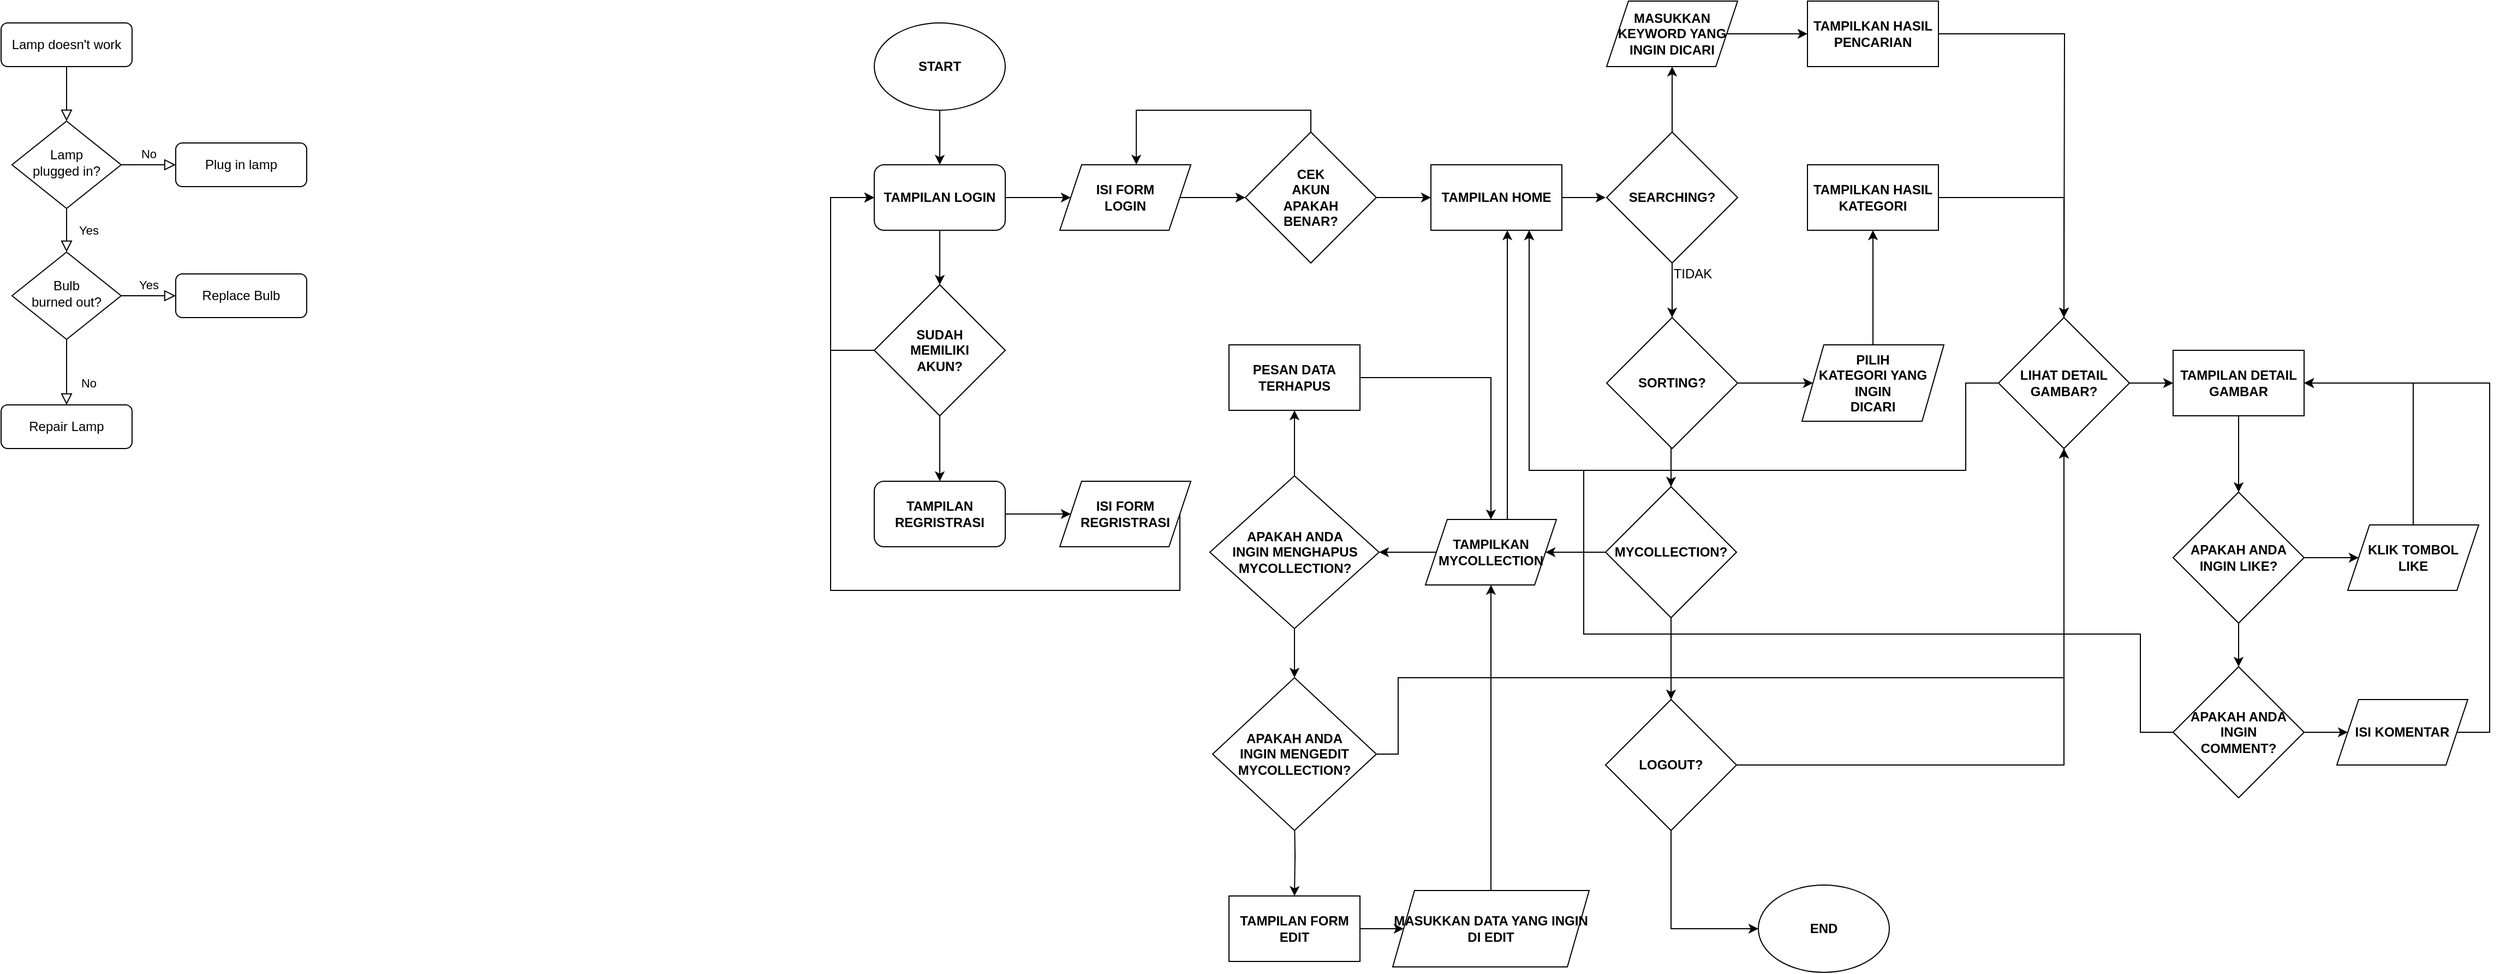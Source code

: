 <mxfile version="13.9.9" type="device"><diagram id="C5RBs43oDa-KdzZeNtuy" name="Page-1"><mxGraphModel dx="2560" dy="1607" grid="1" gridSize="10" guides="1" tooltips="1" connect="1" arrows="1" fold="1" page="1" pageScale="1" pageWidth="827" pageHeight="1169" math="0" shadow="0"><root><mxCell id="WIyWlLk6GJQsqaUBKTNV-0"/><mxCell id="WIyWlLk6GJQsqaUBKTNV-1" parent="WIyWlLk6GJQsqaUBKTNV-0"/><mxCell id="WIyWlLk6GJQsqaUBKTNV-2" value="" style="rounded=0;html=1;jettySize=auto;orthogonalLoop=1;fontSize=11;endArrow=block;endFill=0;endSize=8;strokeWidth=1;shadow=0;labelBackgroundColor=none;edgeStyle=orthogonalEdgeStyle;" parent="WIyWlLk6GJQsqaUBKTNV-1" source="WIyWlLk6GJQsqaUBKTNV-3" target="WIyWlLk6GJQsqaUBKTNV-6" edge="1"><mxGeometry relative="1" as="geometry"/></mxCell><mxCell id="WIyWlLk6GJQsqaUBKTNV-3" value="Lamp doesn't work" style="rounded=1;whiteSpace=wrap;html=1;fontSize=12;glass=0;strokeWidth=1;shadow=0;" parent="WIyWlLk6GJQsqaUBKTNV-1" vertex="1"><mxGeometry x="160" y="80" width="120" height="40" as="geometry"/></mxCell><mxCell id="WIyWlLk6GJQsqaUBKTNV-4" value="Yes" style="rounded=0;html=1;jettySize=auto;orthogonalLoop=1;fontSize=11;endArrow=block;endFill=0;endSize=8;strokeWidth=1;shadow=0;labelBackgroundColor=none;edgeStyle=orthogonalEdgeStyle;" parent="WIyWlLk6GJQsqaUBKTNV-1" source="WIyWlLk6GJQsqaUBKTNV-6" target="WIyWlLk6GJQsqaUBKTNV-10" edge="1"><mxGeometry y="20" relative="1" as="geometry"><mxPoint as="offset"/></mxGeometry></mxCell><mxCell id="WIyWlLk6GJQsqaUBKTNV-5" value="No" style="edgeStyle=orthogonalEdgeStyle;rounded=0;html=1;jettySize=auto;orthogonalLoop=1;fontSize=11;endArrow=block;endFill=0;endSize=8;strokeWidth=1;shadow=0;labelBackgroundColor=none;" parent="WIyWlLk6GJQsqaUBKTNV-1" source="WIyWlLk6GJQsqaUBKTNV-6" target="WIyWlLk6GJQsqaUBKTNV-7" edge="1"><mxGeometry y="10" relative="1" as="geometry"><mxPoint as="offset"/></mxGeometry></mxCell><mxCell id="WIyWlLk6GJQsqaUBKTNV-6" value="Lamp&lt;br&gt;plugged in?" style="rhombus;whiteSpace=wrap;html=1;shadow=0;fontFamily=Helvetica;fontSize=12;align=center;strokeWidth=1;spacing=6;spacingTop=-4;" parent="WIyWlLk6GJQsqaUBKTNV-1" vertex="1"><mxGeometry x="170" y="170" width="100" height="80" as="geometry"/></mxCell><mxCell id="WIyWlLk6GJQsqaUBKTNV-7" value="Plug in lamp" style="rounded=1;whiteSpace=wrap;html=1;fontSize=12;glass=0;strokeWidth=1;shadow=0;" parent="WIyWlLk6GJQsqaUBKTNV-1" vertex="1"><mxGeometry x="320" y="190" width="120" height="40" as="geometry"/></mxCell><mxCell id="WIyWlLk6GJQsqaUBKTNV-8" value="No" style="rounded=0;html=1;jettySize=auto;orthogonalLoop=1;fontSize=11;endArrow=block;endFill=0;endSize=8;strokeWidth=1;shadow=0;labelBackgroundColor=none;edgeStyle=orthogonalEdgeStyle;" parent="WIyWlLk6GJQsqaUBKTNV-1" source="WIyWlLk6GJQsqaUBKTNV-10" target="WIyWlLk6GJQsqaUBKTNV-11" edge="1"><mxGeometry x="0.333" y="20" relative="1" as="geometry"><mxPoint as="offset"/></mxGeometry></mxCell><mxCell id="WIyWlLk6GJQsqaUBKTNV-9" value="Yes" style="edgeStyle=orthogonalEdgeStyle;rounded=0;html=1;jettySize=auto;orthogonalLoop=1;fontSize=11;endArrow=block;endFill=0;endSize=8;strokeWidth=1;shadow=0;labelBackgroundColor=none;" parent="WIyWlLk6GJQsqaUBKTNV-1" source="WIyWlLk6GJQsqaUBKTNV-10" target="WIyWlLk6GJQsqaUBKTNV-12" edge="1"><mxGeometry y="10" relative="1" as="geometry"><mxPoint as="offset"/></mxGeometry></mxCell><mxCell id="WIyWlLk6GJQsqaUBKTNV-10" value="Bulb&lt;br&gt;burned out?" style="rhombus;whiteSpace=wrap;html=1;shadow=0;fontFamily=Helvetica;fontSize=12;align=center;strokeWidth=1;spacing=6;spacingTop=-4;" parent="WIyWlLk6GJQsqaUBKTNV-1" vertex="1"><mxGeometry x="170" y="290" width="100" height="80" as="geometry"/></mxCell><mxCell id="WIyWlLk6GJQsqaUBKTNV-11" value="Repair Lamp" style="rounded=1;whiteSpace=wrap;html=1;fontSize=12;glass=0;strokeWidth=1;shadow=0;" parent="WIyWlLk6GJQsqaUBKTNV-1" vertex="1"><mxGeometry x="160" y="430" width="120" height="40" as="geometry"/></mxCell><mxCell id="WIyWlLk6GJQsqaUBKTNV-12" value="Replace Bulb" style="rounded=1;whiteSpace=wrap;html=1;fontSize=12;glass=0;strokeWidth=1;shadow=0;" parent="WIyWlLk6GJQsqaUBKTNV-1" vertex="1"><mxGeometry x="320" y="310" width="120" height="40" as="geometry"/></mxCell><mxCell id="cd82wertYRoma0c0tQgj-6" style="edgeStyle=orthogonalEdgeStyle;rounded=0;orthogonalLoop=1;jettySize=auto;html=1;exitX=0.5;exitY=1;exitDx=0;exitDy=0;entryX=0.5;entryY=0;entryDx=0;entryDy=0;" edge="1" parent="WIyWlLk6GJQsqaUBKTNV-1" source="cd82wertYRoma0c0tQgj-0" target="cd82wertYRoma0c0tQgj-1"><mxGeometry relative="1" as="geometry"/></mxCell><mxCell id="cd82wertYRoma0c0tQgj-0" value="&lt;b&gt;&lt;font style=&quot;font-size: 12px&quot;&gt;START&lt;/font&gt;&lt;/b&gt;" style="ellipse;whiteSpace=wrap;html=1;" vertex="1" parent="WIyWlLk6GJQsqaUBKTNV-1"><mxGeometry x="960" y="80" width="120" height="80" as="geometry"/></mxCell><mxCell id="cd82wertYRoma0c0tQgj-7" style="edgeStyle=orthogonalEdgeStyle;rounded=0;orthogonalLoop=1;jettySize=auto;html=1;exitX=1;exitY=0.5;exitDx=0;exitDy=0;entryX=0;entryY=0.5;entryDx=0;entryDy=0;" edge="1" parent="WIyWlLk6GJQsqaUBKTNV-1" source="cd82wertYRoma0c0tQgj-1" target="cd82wertYRoma0c0tQgj-4"><mxGeometry relative="1" as="geometry"/></mxCell><mxCell id="cd82wertYRoma0c0tQgj-8" style="edgeStyle=orthogonalEdgeStyle;rounded=0;orthogonalLoop=1;jettySize=auto;html=1;exitX=0.5;exitY=1;exitDx=0;exitDy=0;entryX=0.5;entryY=0;entryDx=0;entryDy=0;" edge="1" parent="WIyWlLk6GJQsqaUBKTNV-1" source="cd82wertYRoma0c0tQgj-1" target="cd82wertYRoma0c0tQgj-2"><mxGeometry relative="1" as="geometry"/></mxCell><mxCell id="cd82wertYRoma0c0tQgj-1" value="&lt;font style=&quot;font-size: 12px&quot;&gt;&lt;b&gt;TAMPILAN LOGIN&lt;/b&gt;&lt;/font&gt;" style="rounded=1;whiteSpace=wrap;html=1;" vertex="1" parent="WIyWlLk6GJQsqaUBKTNV-1"><mxGeometry x="960" y="210" width="120" height="60" as="geometry"/></mxCell><mxCell id="cd82wertYRoma0c0tQgj-10" style="edgeStyle=orthogonalEdgeStyle;rounded=0;orthogonalLoop=1;jettySize=auto;html=1;exitX=0.5;exitY=1;exitDx=0;exitDy=0;entryX=0.5;entryY=0;entryDx=0;entryDy=0;" edge="1" parent="WIyWlLk6GJQsqaUBKTNV-1" source="cd82wertYRoma0c0tQgj-2" target="cd82wertYRoma0c0tQgj-3"><mxGeometry relative="1" as="geometry"/></mxCell><mxCell id="cd82wertYRoma0c0tQgj-78" style="edgeStyle=orthogonalEdgeStyle;rounded=0;orthogonalLoop=1;jettySize=auto;html=1;exitX=0;exitY=0.5;exitDx=0;exitDy=0;entryX=0;entryY=0.5;entryDx=0;entryDy=0;" edge="1" parent="WIyWlLk6GJQsqaUBKTNV-1" source="cd82wertYRoma0c0tQgj-2" target="cd82wertYRoma0c0tQgj-1"><mxGeometry relative="1" as="geometry"><Array as="points"><mxPoint x="920" y="380"/><mxPoint x="920" y="240"/></Array></mxGeometry></mxCell><mxCell id="cd82wertYRoma0c0tQgj-2" value="&lt;b&gt;&lt;font style=&quot;font-size: 12px&quot;&gt;SUDAH&lt;br&gt;MEMILIKI&lt;br&gt;AKUN?&lt;/font&gt;&lt;/b&gt;" style="rhombus;whiteSpace=wrap;html=1;" vertex="1" parent="WIyWlLk6GJQsqaUBKTNV-1"><mxGeometry x="960" y="320" width="120" height="120" as="geometry"/></mxCell><mxCell id="cd82wertYRoma0c0tQgj-12" style="edgeStyle=orthogonalEdgeStyle;rounded=0;orthogonalLoop=1;jettySize=auto;html=1;exitX=1;exitY=0.5;exitDx=0;exitDy=0;entryX=0;entryY=0.5;entryDx=0;entryDy=0;" edge="1" parent="WIyWlLk6GJQsqaUBKTNV-1" source="cd82wertYRoma0c0tQgj-3" target="cd82wertYRoma0c0tQgj-5"><mxGeometry relative="1" as="geometry"/></mxCell><mxCell id="cd82wertYRoma0c0tQgj-3" value="&lt;b&gt;TAMPILAN REGRISTRASI&lt;/b&gt;" style="rounded=1;whiteSpace=wrap;html=1;" vertex="1" parent="WIyWlLk6GJQsqaUBKTNV-1"><mxGeometry x="960" y="500" width="120" height="60" as="geometry"/></mxCell><mxCell id="cd82wertYRoma0c0tQgj-19" style="edgeStyle=orthogonalEdgeStyle;rounded=0;orthogonalLoop=1;jettySize=auto;html=1;exitX=1;exitY=0.5;exitDx=0;exitDy=0;entryX=0;entryY=0.5;entryDx=0;entryDy=0;" edge="1" parent="WIyWlLk6GJQsqaUBKTNV-1" source="cd82wertYRoma0c0tQgj-4" target="cd82wertYRoma0c0tQgj-18"><mxGeometry relative="1" as="geometry"/></mxCell><mxCell id="cd82wertYRoma0c0tQgj-4" value="&lt;b&gt;ISI FORM &lt;br&gt;LOGIN&lt;/b&gt;" style="shape=parallelogram;perimeter=parallelogramPerimeter;whiteSpace=wrap;html=1;fixedSize=1;" vertex="1" parent="WIyWlLk6GJQsqaUBKTNV-1"><mxGeometry x="1130" y="210" width="120" height="60" as="geometry"/></mxCell><mxCell id="cd82wertYRoma0c0tQgj-79" style="edgeStyle=orthogonalEdgeStyle;rounded=0;orthogonalLoop=1;jettySize=auto;html=1;exitX=1;exitY=0.5;exitDx=0;exitDy=0;entryX=0;entryY=0.5;entryDx=0;entryDy=0;" edge="1" parent="WIyWlLk6GJQsqaUBKTNV-1" source="cd82wertYRoma0c0tQgj-5" target="cd82wertYRoma0c0tQgj-1"><mxGeometry relative="1" as="geometry"><Array as="points"><mxPoint x="1240" y="600"/><mxPoint x="920" y="600"/><mxPoint x="920" y="240"/></Array></mxGeometry></mxCell><mxCell id="cd82wertYRoma0c0tQgj-5" value="&lt;b&gt;ISI FORM &lt;br&gt;REGRISTRASI&lt;br&gt;&lt;/b&gt;" style="shape=parallelogram;perimeter=parallelogramPerimeter;whiteSpace=wrap;html=1;fixedSize=1;" vertex="1" parent="WIyWlLk6GJQsqaUBKTNV-1"><mxGeometry x="1130" y="500" width="120" height="60" as="geometry"/></mxCell><mxCell id="cd82wertYRoma0c0tQgj-20" style="edgeStyle=orthogonalEdgeStyle;rounded=0;orthogonalLoop=1;jettySize=auto;html=1;exitX=0.5;exitY=0;exitDx=0;exitDy=0;entryX=0.584;entryY=-0.003;entryDx=0;entryDy=0;entryPerimeter=0;" edge="1" parent="WIyWlLk6GJQsqaUBKTNV-1" source="cd82wertYRoma0c0tQgj-18" target="cd82wertYRoma0c0tQgj-4"><mxGeometry relative="1" as="geometry"/></mxCell><mxCell id="cd82wertYRoma0c0tQgj-48" style="edgeStyle=orthogonalEdgeStyle;rounded=0;orthogonalLoop=1;jettySize=auto;html=1;exitX=1;exitY=0.5;exitDx=0;exitDy=0;entryX=0;entryY=0.5;entryDx=0;entryDy=0;" edge="1" parent="WIyWlLk6GJQsqaUBKTNV-1" source="cd82wertYRoma0c0tQgj-18" target="cd82wertYRoma0c0tQgj-21"><mxGeometry relative="1" as="geometry"/></mxCell><mxCell id="cd82wertYRoma0c0tQgj-18" value="&lt;b&gt;CEK&lt;br&gt;AKUN&lt;br&gt;APAKAH&lt;br&gt;BENAR?&lt;/b&gt;" style="rhombus;whiteSpace=wrap;html=1;" vertex="1" parent="WIyWlLk6GJQsqaUBKTNV-1"><mxGeometry x="1300" y="180" width="120" height="120" as="geometry"/></mxCell><mxCell id="cd82wertYRoma0c0tQgj-52" style="edgeStyle=orthogonalEdgeStyle;rounded=0;orthogonalLoop=1;jettySize=auto;html=1;exitX=1;exitY=0.5;exitDx=0;exitDy=0;" edge="1" parent="WIyWlLk6GJQsqaUBKTNV-1" source="cd82wertYRoma0c0tQgj-21"><mxGeometry relative="1" as="geometry"><mxPoint x="1630" y="240" as="targetPoint"/></mxGeometry></mxCell><mxCell id="cd82wertYRoma0c0tQgj-21" value="&lt;b&gt;TAMPILAN HOME&lt;/b&gt;" style="rounded=0;whiteSpace=wrap;html=1;" vertex="1" parent="WIyWlLk6GJQsqaUBKTNV-1"><mxGeometry x="1470" y="210" width="120" height="60" as="geometry"/></mxCell><mxCell id="cd82wertYRoma0c0tQgj-121" style="edgeStyle=orthogonalEdgeStyle;rounded=0;orthogonalLoop=1;jettySize=auto;html=1;exitX=0;exitY=0.5;exitDx=0;exitDy=0;entryX=0.75;entryY=1;entryDx=0;entryDy=0;" edge="1" parent="WIyWlLk6GJQsqaUBKTNV-1" source="cd82wertYRoma0c0tQgj-25" target="cd82wertYRoma0c0tQgj-21"><mxGeometry relative="1" as="geometry"><Array as="points"><mxPoint x="1960" y="410"/><mxPoint x="1960" y="490"/><mxPoint x="1560" y="490"/></Array></mxGeometry></mxCell><mxCell id="cd82wertYRoma0c0tQgj-132" style="edgeStyle=orthogonalEdgeStyle;rounded=0;orthogonalLoop=1;jettySize=auto;html=1;exitX=1;exitY=0.5;exitDx=0;exitDy=0;entryX=0;entryY=0.5;entryDx=0;entryDy=0;" edge="1" parent="WIyWlLk6GJQsqaUBKTNV-1" source="cd82wertYRoma0c0tQgj-25" target="cd82wertYRoma0c0tQgj-131"><mxGeometry relative="1" as="geometry"/></mxCell><mxCell id="cd82wertYRoma0c0tQgj-25" value="&lt;b&gt;LIHAT DETAIL GAMBAR?&lt;/b&gt;" style="rhombus;whiteSpace=wrap;html=1;" vertex="1" parent="WIyWlLk6GJQsqaUBKTNV-1"><mxGeometry x="1990" y="350" width="120" height="120" as="geometry"/></mxCell><mxCell id="cd82wertYRoma0c0tQgj-38" style="edgeStyle=orthogonalEdgeStyle;rounded=0;orthogonalLoop=1;jettySize=auto;html=1;exitX=0.5;exitY=0;exitDx=0;exitDy=0;entryX=0.5;entryY=1;entryDx=0;entryDy=0;" edge="1" parent="WIyWlLk6GJQsqaUBKTNV-1" source="cd82wertYRoma0c0tQgj-28" target="cd82wertYRoma0c0tQgj-37"><mxGeometry relative="1" as="geometry"/></mxCell><mxCell id="cd82wertYRoma0c0tQgj-42" style="edgeStyle=orthogonalEdgeStyle;rounded=0;orthogonalLoop=1;jettySize=auto;html=1;exitX=0.5;exitY=1;exitDx=0;exitDy=0;entryX=0.5;entryY=0;entryDx=0;entryDy=0;" edge="1" parent="WIyWlLk6GJQsqaUBKTNV-1" source="cd82wertYRoma0c0tQgj-28" target="cd82wertYRoma0c0tQgj-29"><mxGeometry relative="1" as="geometry"/></mxCell><mxCell id="cd82wertYRoma0c0tQgj-28" value="&lt;b&gt;SEARCHING?&lt;/b&gt;" style="rhombus;whiteSpace=wrap;html=1;" vertex="1" parent="WIyWlLk6GJQsqaUBKTNV-1"><mxGeometry x="1631" y="180" width="120" height="120" as="geometry"/></mxCell><mxCell id="cd82wertYRoma0c0tQgj-45" style="edgeStyle=orthogonalEdgeStyle;rounded=0;orthogonalLoop=1;jettySize=auto;html=1;exitX=1;exitY=0.5;exitDx=0;exitDy=0;entryX=0;entryY=0.5;entryDx=0;entryDy=0;" edge="1" parent="WIyWlLk6GJQsqaUBKTNV-1" source="cd82wertYRoma0c0tQgj-29" target="cd82wertYRoma0c0tQgj-43"><mxGeometry relative="1" as="geometry"/></mxCell><mxCell id="cd82wertYRoma0c0tQgj-110" style="edgeStyle=orthogonalEdgeStyle;rounded=0;orthogonalLoop=1;jettySize=auto;html=1;exitX=0.5;exitY=1;exitDx=0;exitDy=0;entryX=0.5;entryY=0;entryDx=0;entryDy=0;" edge="1" parent="WIyWlLk6GJQsqaUBKTNV-1" source="cd82wertYRoma0c0tQgj-29" target="cd82wertYRoma0c0tQgj-32"><mxGeometry relative="1" as="geometry"/></mxCell><mxCell id="cd82wertYRoma0c0tQgj-29" value="&lt;b&gt;SORTING?&lt;br&gt;&lt;/b&gt;" style="rhombus;whiteSpace=wrap;html=1;" vertex="1" parent="WIyWlLk6GJQsqaUBKTNV-1"><mxGeometry x="1631" y="350" width="120" height="120" as="geometry"/></mxCell><mxCell id="cd82wertYRoma0c0tQgj-111" style="edgeStyle=orthogonalEdgeStyle;rounded=0;orthogonalLoop=1;jettySize=auto;html=1;exitX=0;exitY=0.5;exitDx=0;exitDy=0;entryX=1;entryY=0.5;entryDx=0;entryDy=0;" edge="1" parent="WIyWlLk6GJQsqaUBKTNV-1" source="cd82wertYRoma0c0tQgj-32" target="cd82wertYRoma0c0tQgj-55"><mxGeometry relative="1" as="geometry"/></mxCell><mxCell id="cd82wertYRoma0c0tQgj-112" style="edgeStyle=orthogonalEdgeStyle;rounded=0;orthogonalLoop=1;jettySize=auto;html=1;exitX=0.5;exitY=1;exitDx=0;exitDy=0;entryX=0.5;entryY=0;entryDx=0;entryDy=0;" edge="1" parent="WIyWlLk6GJQsqaUBKTNV-1" source="cd82wertYRoma0c0tQgj-32" target="cd82wertYRoma0c0tQgj-34"><mxGeometry relative="1" as="geometry"/></mxCell><mxCell id="cd82wertYRoma0c0tQgj-32" value="&lt;b&gt;MYCOLLECTION?&lt;br&gt;&lt;/b&gt;" style="rhombus;whiteSpace=wrap;html=1;" vertex="1" parent="WIyWlLk6GJQsqaUBKTNV-1"><mxGeometry x="1630" y="505" width="120" height="120" as="geometry"/></mxCell><mxCell id="cd82wertYRoma0c0tQgj-116" style="edgeStyle=orthogonalEdgeStyle;rounded=0;orthogonalLoop=1;jettySize=auto;html=1;exitX=1;exitY=0.5;exitDx=0;exitDy=0;" edge="1" parent="WIyWlLk6GJQsqaUBKTNV-1" source="cd82wertYRoma0c0tQgj-34"><mxGeometry relative="1" as="geometry"><mxPoint x="2050" y="470" as="targetPoint"/><Array as="points"><mxPoint x="2050" y="760"/></Array></mxGeometry></mxCell><mxCell id="cd82wertYRoma0c0tQgj-147" style="edgeStyle=orthogonalEdgeStyle;rounded=0;orthogonalLoop=1;jettySize=auto;html=1;exitX=0.5;exitY=1;exitDx=0;exitDy=0;entryX=0;entryY=0.5;entryDx=0;entryDy=0;" edge="1" parent="WIyWlLk6GJQsqaUBKTNV-1" source="cd82wertYRoma0c0tQgj-34" target="cd82wertYRoma0c0tQgj-145"><mxGeometry relative="1" as="geometry"/></mxCell><mxCell id="cd82wertYRoma0c0tQgj-34" value="&lt;b&gt;LOGOUT?&lt;br&gt;&lt;/b&gt;" style="rhombus;whiteSpace=wrap;html=1;" vertex="1" parent="WIyWlLk6GJQsqaUBKTNV-1"><mxGeometry x="1630" y="700" width="120" height="120" as="geometry"/></mxCell><mxCell id="cd82wertYRoma0c0tQgj-80" style="edgeStyle=orthogonalEdgeStyle;rounded=0;orthogonalLoop=1;jettySize=auto;html=1;exitX=1;exitY=0.5;exitDx=0;exitDy=0;entryX=0;entryY=0.5;entryDx=0;entryDy=0;" edge="1" parent="WIyWlLk6GJQsqaUBKTNV-1" source="cd82wertYRoma0c0tQgj-37" target="cd82wertYRoma0c0tQgj-72"><mxGeometry relative="1" as="geometry"/></mxCell><mxCell id="cd82wertYRoma0c0tQgj-37" value="&lt;b&gt;MASUKKAN KEYWORD YANG INGIN DICARI&lt;br&gt;&lt;/b&gt;" style="shape=parallelogram;perimeter=parallelogramPerimeter;whiteSpace=wrap;html=1;fixedSize=1;" vertex="1" parent="WIyWlLk6GJQsqaUBKTNV-1"><mxGeometry x="1631" y="60" width="120" height="60" as="geometry"/></mxCell><mxCell id="cd82wertYRoma0c0tQgj-81" style="edgeStyle=orthogonalEdgeStyle;rounded=0;orthogonalLoop=1;jettySize=auto;html=1;exitX=0.5;exitY=0;exitDx=0;exitDy=0;entryX=0.5;entryY=1;entryDx=0;entryDy=0;" edge="1" parent="WIyWlLk6GJQsqaUBKTNV-1" source="cd82wertYRoma0c0tQgj-43" target="cd82wertYRoma0c0tQgj-70"><mxGeometry relative="1" as="geometry"/></mxCell><mxCell id="cd82wertYRoma0c0tQgj-43" value="&lt;b&gt;PILIH&lt;br&gt;KATEGORI YANG INGIN&lt;br&gt;DICARI&lt;br&gt;&lt;/b&gt;" style="shape=parallelogram;perimeter=parallelogramPerimeter;whiteSpace=wrap;html=1;fixedSize=1;" vertex="1" parent="WIyWlLk6GJQsqaUBKTNV-1"><mxGeometry x="1810" y="375" width="130" height="70" as="geometry"/></mxCell><mxCell id="cd82wertYRoma0c0tQgj-106" style="edgeStyle=orthogonalEdgeStyle;rounded=0;orthogonalLoop=1;jettySize=auto;html=1;exitX=0;exitY=0.5;exitDx=0;exitDy=0;entryX=1;entryY=0.5;entryDx=0;entryDy=0;" edge="1" parent="WIyWlLk6GJQsqaUBKTNV-1" source="cd82wertYRoma0c0tQgj-55" target="cd82wertYRoma0c0tQgj-64"><mxGeometry relative="1" as="geometry"><mxPoint x="1430" y="555" as="targetPoint"/><Array as="points"/></mxGeometry></mxCell><mxCell id="cd82wertYRoma0c0tQgj-120" style="edgeStyle=orthogonalEdgeStyle;rounded=0;orthogonalLoop=1;jettySize=auto;html=1;exitX=0.75;exitY=0;exitDx=0;exitDy=0;" edge="1" parent="WIyWlLk6GJQsqaUBKTNV-1" source="cd82wertYRoma0c0tQgj-55"><mxGeometry relative="1" as="geometry"><mxPoint x="1540" y="270" as="targetPoint"/><Array as="points"><mxPoint x="1540" y="535"/><mxPoint x="1540" y="270"/></Array></mxGeometry></mxCell><mxCell id="cd82wertYRoma0c0tQgj-55" value="&lt;b&gt;TAMPILKAN&lt;br&gt;MYCOLLECTION&lt;br&gt;&lt;/b&gt;" style="shape=parallelogram;perimeter=parallelogramPerimeter;whiteSpace=wrap;html=1;fixedSize=1;" vertex="1" parent="WIyWlLk6GJQsqaUBKTNV-1"><mxGeometry x="1465" y="535" width="120" height="60" as="geometry"/></mxCell><mxCell id="cd82wertYRoma0c0tQgj-107" style="edgeStyle=orthogonalEdgeStyle;rounded=0;orthogonalLoop=1;jettySize=auto;html=1;exitX=0.5;exitY=0;exitDx=0;exitDy=0;entryX=0.5;entryY=1;entryDx=0;entryDy=0;" edge="1" parent="WIyWlLk6GJQsqaUBKTNV-1" source="cd82wertYRoma0c0tQgj-64" target="cd82wertYRoma0c0tQgj-66"><mxGeometry relative="1" as="geometry"><mxPoint x="1347.5" y="480" as="sourcePoint"/></mxGeometry></mxCell><mxCell id="cd82wertYRoma0c0tQgj-109" style="edgeStyle=orthogonalEdgeStyle;rounded=0;orthogonalLoop=1;jettySize=auto;html=1;exitX=0.5;exitY=1;exitDx=0;exitDy=0;entryX=0.5;entryY=0;entryDx=0;entryDy=0;" edge="1" parent="WIyWlLk6GJQsqaUBKTNV-1" source="cd82wertYRoma0c0tQgj-64" target="cd82wertYRoma0c0tQgj-65"><mxGeometry relative="1" as="geometry"/></mxCell><mxCell id="cd82wertYRoma0c0tQgj-64" value="&lt;b&gt;APAKAH ANDA&lt;br&gt;INGIN MENGHAPUS MYCOLLECTION?&lt;br&gt;&lt;/b&gt;" style="rhombus;whiteSpace=wrap;html=1;" vertex="1" parent="WIyWlLk6GJQsqaUBKTNV-1"><mxGeometry x="1267.5" y="495" width="155" height="140" as="geometry"/></mxCell><mxCell id="cd82wertYRoma0c0tQgj-103" style="edgeStyle=orthogonalEdgeStyle;rounded=0;orthogonalLoop=1;jettySize=auto;html=1;exitX=0.5;exitY=1;exitDx=0;exitDy=0;entryX=0.5;entryY=0;entryDx=0;entryDy=0;" edge="1" parent="WIyWlLk6GJQsqaUBKTNV-1" target="cd82wertYRoma0c0tQgj-67"><mxGeometry relative="1" as="geometry"><mxPoint x="1345" y="805" as="sourcePoint"/></mxGeometry></mxCell><mxCell id="cd82wertYRoma0c0tQgj-115" style="edgeStyle=orthogonalEdgeStyle;rounded=0;orthogonalLoop=1;jettySize=auto;html=1;exitX=1;exitY=0.5;exitDx=0;exitDy=0;entryX=0.5;entryY=1;entryDx=0;entryDy=0;" edge="1" parent="WIyWlLk6GJQsqaUBKTNV-1" source="cd82wertYRoma0c0tQgj-65" target="cd82wertYRoma0c0tQgj-25"><mxGeometry relative="1" as="geometry"><Array as="points"><mxPoint x="1440" y="750"/><mxPoint x="1440" y="680"/><mxPoint x="2050" y="680"/></Array></mxGeometry></mxCell><mxCell id="cd82wertYRoma0c0tQgj-65" value="&lt;b&gt;APAKAH ANDA&lt;br&gt;INGIN MENGEDIT MYCOLLECTION?&lt;br&gt;&lt;/b&gt;" style="rhombus;whiteSpace=wrap;html=1;" vertex="1" parent="WIyWlLk6GJQsqaUBKTNV-1"><mxGeometry x="1270" y="680" width="150" height="140" as="geometry"/></mxCell><mxCell id="cd82wertYRoma0c0tQgj-108" style="edgeStyle=orthogonalEdgeStyle;rounded=0;orthogonalLoop=1;jettySize=auto;html=1;exitX=1;exitY=0.5;exitDx=0;exitDy=0;entryX=0.5;entryY=0;entryDx=0;entryDy=0;" edge="1" parent="WIyWlLk6GJQsqaUBKTNV-1" source="cd82wertYRoma0c0tQgj-66" target="cd82wertYRoma0c0tQgj-55"><mxGeometry relative="1" as="geometry"/></mxCell><mxCell id="cd82wertYRoma0c0tQgj-66" value="&lt;b&gt;PESAN DATA TERHAPUS&lt;/b&gt;" style="rounded=0;whiteSpace=wrap;html=1;" vertex="1" parent="WIyWlLk6GJQsqaUBKTNV-1"><mxGeometry x="1285" y="375" width="120" height="60" as="geometry"/></mxCell><mxCell id="cd82wertYRoma0c0tQgj-104" style="edgeStyle=orthogonalEdgeStyle;rounded=0;orthogonalLoop=1;jettySize=auto;html=1;exitX=1;exitY=0.5;exitDx=0;exitDy=0;entryX=0;entryY=0.5;entryDx=0;entryDy=0;" edge="1" parent="WIyWlLk6GJQsqaUBKTNV-1" source="cd82wertYRoma0c0tQgj-67" target="cd82wertYRoma0c0tQgj-69"><mxGeometry relative="1" as="geometry"/></mxCell><mxCell id="cd82wertYRoma0c0tQgj-67" value="&lt;b&gt;TAMPILAN FORM EDIT&lt;/b&gt;" style="rounded=0;whiteSpace=wrap;html=1;" vertex="1" parent="WIyWlLk6GJQsqaUBKTNV-1"><mxGeometry x="1285" y="880" width="120" height="60" as="geometry"/></mxCell><mxCell id="cd82wertYRoma0c0tQgj-105" style="edgeStyle=orthogonalEdgeStyle;rounded=0;orthogonalLoop=1;jettySize=auto;html=1;exitX=0.5;exitY=0;exitDx=0;exitDy=0;entryX=0.5;entryY=1;entryDx=0;entryDy=0;" edge="1" parent="WIyWlLk6GJQsqaUBKTNV-1" source="cd82wertYRoma0c0tQgj-69" target="cd82wertYRoma0c0tQgj-55"><mxGeometry relative="1" as="geometry"/></mxCell><mxCell id="cd82wertYRoma0c0tQgj-69" value="&lt;b&gt;MASUKKAN DATA YANG INGIN DI EDIT&lt;/b&gt;" style="shape=parallelogram;perimeter=parallelogramPerimeter;whiteSpace=wrap;html=1;fixedSize=1;" vertex="1" parent="WIyWlLk6GJQsqaUBKTNV-1"><mxGeometry x="1435" y="875" width="180" height="70" as="geometry"/></mxCell><mxCell id="cd82wertYRoma0c0tQgj-98" style="edgeStyle=orthogonalEdgeStyle;rounded=0;orthogonalLoop=1;jettySize=auto;html=1;exitX=1;exitY=0.5;exitDx=0;exitDy=0;entryX=0.5;entryY=0;entryDx=0;entryDy=0;" edge="1" parent="WIyWlLk6GJQsqaUBKTNV-1" source="cd82wertYRoma0c0tQgj-70" target="cd82wertYRoma0c0tQgj-25"><mxGeometry relative="1" as="geometry"/></mxCell><mxCell id="cd82wertYRoma0c0tQgj-70" value="&lt;b&gt;TAMPILKAN HASIL KATEGORI&lt;/b&gt;" style="rounded=0;whiteSpace=wrap;html=1;" vertex="1" parent="WIyWlLk6GJQsqaUBKTNV-1"><mxGeometry x="1815" y="210" width="120" height="60" as="geometry"/></mxCell><mxCell id="cd82wertYRoma0c0tQgj-99" style="edgeStyle=orthogonalEdgeStyle;rounded=0;orthogonalLoop=1;jettySize=auto;html=1;exitX=1;exitY=0.5;exitDx=0;exitDy=0;" edge="1" parent="WIyWlLk6GJQsqaUBKTNV-1" source="cd82wertYRoma0c0tQgj-72"><mxGeometry relative="1" as="geometry"><mxPoint x="2050" y="350" as="targetPoint"/></mxGeometry></mxCell><mxCell id="cd82wertYRoma0c0tQgj-72" value="&lt;b&gt;TAMPILKAN HASIL PENCARIAN&lt;/b&gt;" style="rounded=0;whiteSpace=wrap;html=1;" vertex="1" parent="WIyWlLk6GJQsqaUBKTNV-1"><mxGeometry x="1815" y="60" width="120" height="60" as="geometry"/></mxCell><mxCell id="cd82wertYRoma0c0tQgj-74" value="TIDAK" style="text;html=1;strokeColor=none;fillColor=none;align=center;verticalAlign=middle;whiteSpace=wrap;rounded=0;" vertex="1" parent="WIyWlLk6GJQsqaUBKTNV-1"><mxGeometry x="1690" y="300" width="40" height="20" as="geometry"/></mxCell><mxCell id="cd82wertYRoma0c0tQgj-97" style="edgeStyle=orthogonalEdgeStyle;rounded=0;orthogonalLoop=1;jettySize=auto;html=1;exitX=0.5;exitY=1;exitDx=0;exitDy=0;" edge="1" parent="WIyWlLk6GJQsqaUBKTNV-1"><mxGeometry relative="1" as="geometry"><mxPoint x="1345" y="805" as="sourcePoint"/><mxPoint x="1345" y="805" as="targetPoint"/></mxGeometry></mxCell><mxCell id="cd82wertYRoma0c0tQgj-137" style="edgeStyle=orthogonalEdgeStyle;rounded=0;orthogonalLoop=1;jettySize=auto;html=1;exitX=1;exitY=0.5;exitDx=0;exitDy=0;entryX=0;entryY=0.5;entryDx=0;entryDy=0;" edge="1" parent="WIyWlLk6GJQsqaUBKTNV-1" source="cd82wertYRoma0c0tQgj-127" target="cd82wertYRoma0c0tQgj-130"><mxGeometry relative="1" as="geometry"/></mxCell><mxCell id="cd82wertYRoma0c0tQgj-143" style="edgeStyle=orthogonalEdgeStyle;rounded=0;orthogonalLoop=1;jettySize=auto;html=1;exitX=0;exitY=0.5;exitDx=0;exitDy=0;entryX=0.75;entryY=1;entryDx=0;entryDy=0;" edge="1" parent="WIyWlLk6GJQsqaUBKTNV-1" source="cd82wertYRoma0c0tQgj-127" target="cd82wertYRoma0c0tQgj-21"><mxGeometry relative="1" as="geometry"><Array as="points"><mxPoint x="2120" y="730"/><mxPoint x="2120" y="640"/><mxPoint x="1610" y="640"/><mxPoint x="1610" y="490"/><mxPoint x="1560" y="490"/></Array></mxGeometry></mxCell><mxCell id="cd82wertYRoma0c0tQgj-127" value="&lt;b&gt;APAKAH ANDA INGIN&lt;br&gt;COMMENT?&lt;/b&gt;" style="rhombus;whiteSpace=wrap;html=1;" vertex="1" parent="WIyWlLk6GJQsqaUBKTNV-1"><mxGeometry x="2150" y="670" width="120" height="120" as="geometry"/></mxCell><mxCell id="cd82wertYRoma0c0tQgj-138" style="edgeStyle=orthogonalEdgeStyle;rounded=0;orthogonalLoop=1;jettySize=auto;html=1;exitX=1;exitY=0.5;exitDx=0;exitDy=0;entryX=0;entryY=0.5;entryDx=0;entryDy=0;" edge="1" parent="WIyWlLk6GJQsqaUBKTNV-1" source="cd82wertYRoma0c0tQgj-128" target="cd82wertYRoma0c0tQgj-129"><mxGeometry relative="1" as="geometry"/></mxCell><mxCell id="cd82wertYRoma0c0tQgj-139" style="edgeStyle=orthogonalEdgeStyle;rounded=0;orthogonalLoop=1;jettySize=auto;html=1;exitX=0.5;exitY=1;exitDx=0;exitDy=0;entryX=0.5;entryY=0;entryDx=0;entryDy=0;" edge="1" parent="WIyWlLk6GJQsqaUBKTNV-1" source="cd82wertYRoma0c0tQgj-128" target="cd82wertYRoma0c0tQgj-127"><mxGeometry relative="1" as="geometry"/></mxCell><mxCell id="cd82wertYRoma0c0tQgj-128" value="&lt;b&gt;APAKAH ANDA INGIN LIKE?&lt;/b&gt;" style="rhombus;whiteSpace=wrap;html=1;" vertex="1" parent="WIyWlLk6GJQsqaUBKTNV-1"><mxGeometry x="2150" y="510" width="120" height="120" as="geometry"/></mxCell><mxCell id="cd82wertYRoma0c0tQgj-141" style="edgeStyle=orthogonalEdgeStyle;rounded=0;orthogonalLoop=1;jettySize=auto;html=1;exitX=0.5;exitY=0;exitDx=0;exitDy=0;entryX=1;entryY=0.5;entryDx=0;entryDy=0;" edge="1" parent="WIyWlLk6GJQsqaUBKTNV-1" source="cd82wertYRoma0c0tQgj-129" target="cd82wertYRoma0c0tQgj-131"><mxGeometry relative="1" as="geometry"/></mxCell><mxCell id="cd82wertYRoma0c0tQgj-129" value="&lt;b&gt;KLIK TOMBOL&lt;br&gt;LIKE&lt;/b&gt;" style="shape=parallelogram;perimeter=parallelogramPerimeter;whiteSpace=wrap;html=1;fixedSize=1;" vertex="1" parent="WIyWlLk6GJQsqaUBKTNV-1"><mxGeometry x="2310" y="540" width="120" height="60" as="geometry"/></mxCell><mxCell id="cd82wertYRoma0c0tQgj-142" style="edgeStyle=orthogonalEdgeStyle;rounded=0;orthogonalLoop=1;jettySize=auto;html=1;exitX=1;exitY=0.5;exitDx=0;exitDy=0;" edge="1" parent="WIyWlLk6GJQsqaUBKTNV-1" source="cd82wertYRoma0c0tQgj-130"><mxGeometry relative="1" as="geometry"><mxPoint x="2270" y="410" as="targetPoint"/><Array as="points"><mxPoint x="2440" y="730"/><mxPoint x="2440" y="410"/></Array></mxGeometry></mxCell><mxCell id="cd82wertYRoma0c0tQgj-130" value="&lt;b&gt;ISI KOMENTAR&lt;/b&gt;" style="shape=parallelogram;perimeter=parallelogramPerimeter;whiteSpace=wrap;html=1;fixedSize=1;" vertex="1" parent="WIyWlLk6GJQsqaUBKTNV-1"><mxGeometry x="2300" y="700" width="120" height="60" as="geometry"/></mxCell><mxCell id="cd82wertYRoma0c0tQgj-133" style="edgeStyle=orthogonalEdgeStyle;rounded=0;orthogonalLoop=1;jettySize=auto;html=1;exitX=0.5;exitY=1;exitDx=0;exitDy=0;entryX=0.5;entryY=0;entryDx=0;entryDy=0;" edge="1" parent="WIyWlLk6GJQsqaUBKTNV-1" source="cd82wertYRoma0c0tQgj-131" target="cd82wertYRoma0c0tQgj-128"><mxGeometry relative="1" as="geometry"/></mxCell><mxCell id="cd82wertYRoma0c0tQgj-131" value="&lt;b&gt;TAMPILAN DETAIL GAMBAR&lt;/b&gt;" style="rounded=0;whiteSpace=wrap;html=1;" vertex="1" parent="WIyWlLk6GJQsqaUBKTNV-1"><mxGeometry x="2150" y="380" width="120" height="60" as="geometry"/></mxCell><mxCell id="cd82wertYRoma0c0tQgj-145" value="&lt;b&gt;END&lt;/b&gt;" style="ellipse;whiteSpace=wrap;html=1;" vertex="1" parent="WIyWlLk6GJQsqaUBKTNV-1"><mxGeometry x="1770" y="870" width="120" height="80" as="geometry"/></mxCell></root></mxGraphModel></diagram></mxfile>